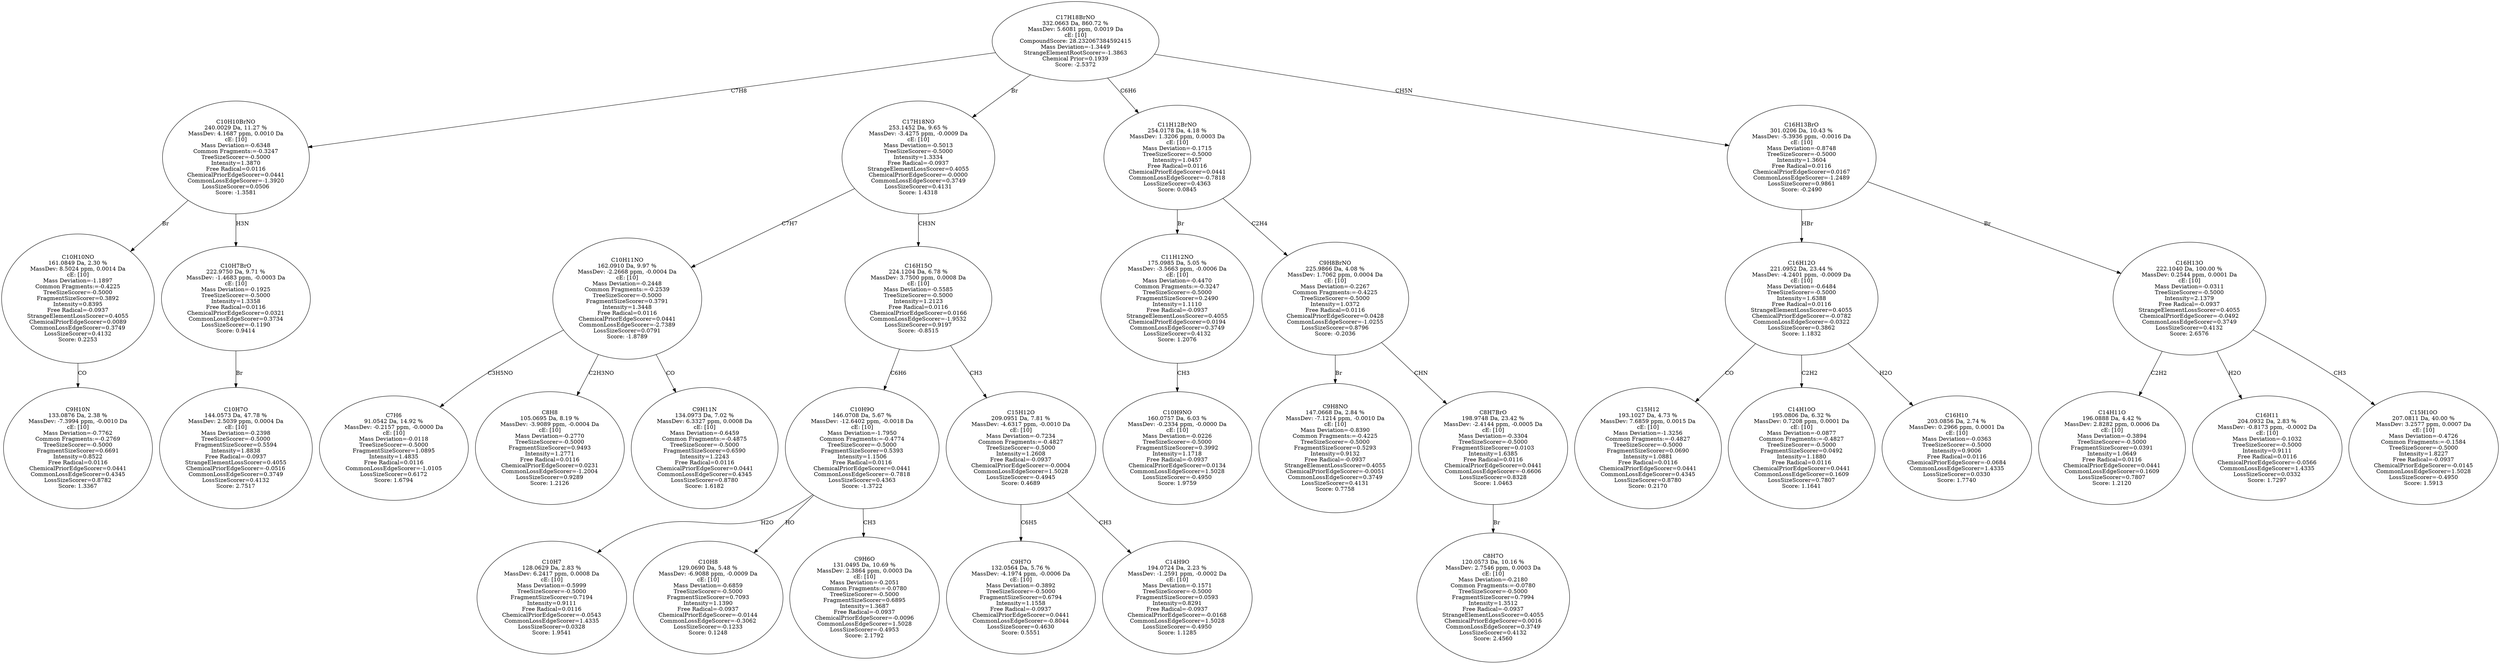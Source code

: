 strict digraph {
v1 [label="C9H10N\n133.0876 Da, 2.38 %\nMassDev: -7.3994 ppm, -0.0010 Da\ncE: [10]\nMass Deviation=-0.7762\nCommon Fragments:=-0.2769\nTreeSizeScorer=-0.5000\nFragmentSizeScorer=0.6691\nIntensity=0.8522\nFree Radical=0.0116\nChemicalPriorEdgeScorer=0.0441\nCommonLossEdgeScorer=0.4345\nLossSizeScorer=0.8782\nScore: 1.3367"];
v2 [label="C10H10NO\n161.0849 Da, 2.30 %\nMassDev: 8.5024 ppm, 0.0014 Da\ncE: [10]\nMass Deviation=-1.1897\nCommon Fragments:=-0.4225\nTreeSizeScorer=-0.5000\nFragmentSizeScorer=0.3892\nIntensity=0.8395\nFree Radical=-0.0937\nStrangeElementLossScorer=0.4055\nChemicalPriorEdgeScorer=0.0089\nCommonLossEdgeScorer=0.3749\nLossSizeScorer=0.4132\nScore: 0.2253"];
v3 [label="C10H7O\n144.0573 Da, 47.78 %\nMassDev: 2.5039 ppm, 0.0004 Da\ncE: [10]\nMass Deviation=-0.2398\nTreeSizeScorer=-0.5000\nFragmentSizeScorer=0.5594\nIntensity=1.8838\nFree Radical=-0.0937\nStrangeElementLossScorer=0.4055\nChemicalPriorEdgeScorer=-0.0516\nCommonLossEdgeScorer=0.3749\nLossSizeScorer=0.4132\nScore: 2.7517"];
v4 [label="C10H7BrO\n222.9750 Da, 9.71 %\nMassDev: -1.4683 ppm, -0.0003 Da\ncE: [10]\nMass Deviation=-0.1925\nTreeSizeScorer=-0.5000\nIntensity=1.3358\nFree Radical=0.0116\nChemicalPriorEdgeScorer=0.0321\nCommonLossEdgeScorer=0.3734\nLossSizeScorer=-0.1190\nScore: 0.9414"];
v5 [label="C10H10BrNO\n240.0029 Da, 11.27 %\nMassDev: 4.1687 ppm, 0.0010 Da\ncE: [10]\nMass Deviation=-0.6348\nCommon Fragments:=-0.3247\nTreeSizeScorer=-0.5000\nIntensity=1.3870\nFree Radical=0.0116\nChemicalPriorEdgeScorer=0.0441\nCommonLossEdgeScorer=-1.3920\nLossSizeScorer=0.0506\nScore: -1.3581"];
v6 [label="C7H6\n91.0542 Da, 14.92 %\nMassDev: -0.2157 ppm, -0.0000 Da\ncE: [10]\nMass Deviation=-0.0118\nTreeSizeScorer=-0.5000\nFragmentSizeScorer=1.0895\nIntensity=1.4835\nFree Radical=0.0116\nCommonLossEdgeScorer=-1.0105\nLossSizeScorer=0.6172\nScore: 1.6794"];
v7 [label="C8H8\n105.0695 Da, 8.19 %\nMassDev: -3.9089 ppm, -0.0004 Da\ncE: [10]\nMass Deviation=-0.2770\nTreeSizeScorer=-0.5000\nFragmentSizeScorer=0.9493\nIntensity=1.2771\nFree Radical=0.0116\nChemicalPriorEdgeScorer=0.0231\nCommonLossEdgeScorer=-1.2004\nLossSizeScorer=0.9289\nScore: 1.2126"];
v8 [label="C9H11N\n134.0973 Da, 7.02 %\nMassDev: 6.3327 ppm, 0.0008 Da\ncE: [10]\nMass Deviation=-0.6459\nCommon Fragments:=-0.4875\nTreeSizeScorer=-0.5000\nFragmentSizeScorer=0.6590\nIntensity=1.2243\nFree Radical=0.0116\nChemicalPriorEdgeScorer=0.0441\nCommonLossEdgeScorer=0.4345\nLossSizeScorer=0.8780\nScore: 1.6182"];
v9 [label="C10H11NO\n162.0910 Da, 9.97 %\nMassDev: -2.2668 ppm, -0.0004 Da\ncE: [10]\nMass Deviation=-0.2448\nCommon Fragments:=-0.2539\nTreeSizeScorer=-0.5000\nFragmentSizeScorer=0.3791\nIntensity=1.3448\nFree Radical=0.0116\nChemicalPriorEdgeScorer=0.0441\nCommonLossEdgeScorer=-2.7389\nLossSizeScorer=0.0791\nScore: -1.8789"];
v10 [label="C10H7\n128.0629 Da, 2.83 %\nMassDev: 6.2417 ppm, 0.0008 Da\ncE: [10]\nMass Deviation=-0.5999\nTreeSizeScorer=-0.5000\nFragmentSizeScorer=0.7194\nIntensity=0.9111\nFree Radical=0.0116\nChemicalPriorEdgeScorer=-0.0543\nCommonLossEdgeScorer=1.4335\nLossSizeScorer=0.0328\nScore: 1.9541"];
v11 [label="C10H8\n129.0690 Da, 5.48 %\nMassDev: -6.9088 ppm, -0.0009 Da\ncE: [10]\nMass Deviation=-0.6859\nTreeSizeScorer=-0.5000\nFragmentSizeScorer=0.7093\nIntensity=1.1390\nFree Radical=-0.0937\nChemicalPriorEdgeScorer=-0.0144\nCommonLossEdgeScorer=-0.3062\nLossSizeScorer=-0.1233\nScore: 0.1248"];
v12 [label="C9H6O\n131.0495 Da, 10.69 %\nMassDev: 2.3864 ppm, 0.0003 Da\ncE: [10]\nMass Deviation=-0.2051\nCommon Fragments:=-0.0780\nTreeSizeScorer=-0.5000\nFragmentSizeScorer=0.6895\nIntensity=1.3687\nFree Radical=-0.0937\nChemicalPriorEdgeScorer=-0.0096\nCommonLossEdgeScorer=1.5028\nLossSizeScorer=-0.4953\nScore: 2.1792"];
v13 [label="C10H9O\n146.0708 Da, 5.67 %\nMassDev: -12.6402 ppm, -0.0018 Da\ncE: [10]\nMass Deviation=-1.7950\nCommon Fragments:=-0.4774\nTreeSizeScorer=-0.5000\nFragmentSizeScorer=0.5393\nIntensity=1.1506\nFree Radical=0.0116\nChemicalPriorEdgeScorer=0.0441\nCommonLossEdgeScorer=-0.7818\nLossSizeScorer=0.4363\nScore: -1.3722"];
v14 [label="C9H7O\n132.0564 Da, 5.76 %\nMassDev: -4.1974 ppm, -0.0006 Da\ncE: [10]\nMass Deviation=-0.3892\nTreeSizeScorer=-0.5000\nFragmentSizeScorer=0.6794\nIntensity=1.1558\nFree Radical=-0.0937\nChemicalPriorEdgeScorer=0.0441\nCommonLossEdgeScorer=-0.8044\nLossSizeScorer=0.4630\nScore: 0.5551"];
v15 [label="C14H9O\n194.0724 Da, 2.23 %\nMassDev: -1.2591 ppm, -0.0002 Da\ncE: [10]\nMass Deviation=-0.1571\nTreeSizeScorer=-0.5000\nFragmentSizeScorer=0.0593\nIntensity=0.8291\nFree Radical=-0.0937\nChemicalPriorEdgeScorer=-0.0168\nCommonLossEdgeScorer=1.5028\nLossSizeScorer=-0.4950\nScore: 1.1285"];
v16 [label="C15H12O\n209.0951 Da, 7.81 %\nMassDev: -4.6317 ppm, -0.0010 Da\ncE: [10]\nMass Deviation=-0.7234\nCommon Fragments:=-0.4827\nTreeSizeScorer=-0.5000\nIntensity=1.2608\nFree Radical=-0.0937\nChemicalPriorEdgeScorer=-0.0004\nCommonLossEdgeScorer=1.5028\nLossSizeScorer=-0.4945\nScore: 0.4689"];
v17 [label="C16H15O\n224.1204 Da, 6.78 %\nMassDev: 3.7500 ppm, 0.0008 Da\ncE: [10]\nMass Deviation=-0.5585\nTreeSizeScorer=-0.5000\nIntensity=1.2123\nFree Radical=0.0116\nChemicalPriorEdgeScorer=0.0166\nCommonLossEdgeScorer=-1.9532\nLossSizeScorer=0.9197\nScore: -0.8515"];
v18 [label="C17H18NO\n253.1452 Da, 9.65 %\nMassDev: -3.4275 ppm, -0.0009 Da\ncE: [10]\nMass Deviation=-0.5013\nTreeSizeScorer=-0.5000\nIntensity=1.3334\nFree Radical=-0.0937\nStrangeElementLossScorer=0.4055\nChemicalPriorEdgeScorer=-0.0000\nCommonLossEdgeScorer=0.3749\nLossSizeScorer=0.4131\nScore: 1.4318"];
v19 [label="C10H9NO\n160.0757 Da, 6.03 %\nMassDev: -0.2334 ppm, -0.0000 Da\ncE: [10]\nMass Deviation=-0.0226\nTreeSizeScorer=-0.5000\nFragmentSizeScorer=0.3992\nIntensity=1.1718\nFree Radical=-0.0937\nChemicalPriorEdgeScorer=0.0134\nCommonLossEdgeScorer=1.5028\nLossSizeScorer=-0.4950\nScore: 1.9759"];
v20 [label="C11H12NO\n175.0985 Da, 5.05 %\nMassDev: -3.5663 ppm, -0.0006 Da\ncE: [10]\nMass Deviation=-0.4470\nCommon Fragments:=-0.3247\nTreeSizeScorer=-0.5000\nFragmentSizeScorer=0.2490\nIntensity=1.1110\nFree Radical=-0.0937\nStrangeElementLossScorer=0.4055\nChemicalPriorEdgeScorer=0.0194\nCommonLossEdgeScorer=0.3749\nLossSizeScorer=0.4132\nScore: 1.2076"];
v21 [label="C9H8NO\n147.0668 Da, 2.84 %\nMassDev: -7.1214 ppm, -0.0010 Da\ncE: [10]\nMass Deviation=-0.8390\nCommon Fragments:=-0.4225\nTreeSizeScorer=-0.5000\nFragmentSizeScorer=0.5293\nIntensity=0.9132\nFree Radical=-0.0937\nStrangeElementLossScorer=0.4055\nChemicalPriorEdgeScorer=-0.0051\nCommonLossEdgeScorer=0.3749\nLossSizeScorer=0.4131\nScore: 0.7758"];
v22 [label="C8H7O\n120.0573 Da, 10.16 %\nMassDev: 2.7546 ppm, 0.0003 Da\ncE: [10]\nMass Deviation=-0.2180\nCommon Fragments:=-0.0780\nTreeSizeScorer=-0.5000\nFragmentSizeScorer=0.7994\nIntensity=1.3512\nFree Radical=-0.0937\nStrangeElementLossScorer=0.4055\nChemicalPriorEdgeScorer=0.0016\nCommonLossEdgeScorer=0.3749\nLossSizeScorer=0.4132\nScore: 2.4560"];
v23 [label="C8H7BrO\n198.9748 Da, 23.42 %\nMassDev: -2.4144 ppm, -0.0005 Da\ncE: [10]\nMass Deviation=-0.3304\nTreeSizeScorer=-0.5000\nFragmentSizeScorer=0.0103\nIntensity=1.6385\nFree Radical=0.0116\nChemicalPriorEdgeScorer=0.0441\nCommonLossEdgeScorer=-0.6606\nLossSizeScorer=0.8328\nScore: 1.0463"];
v24 [label="C9H8BrNO\n225.9866 Da, 4.08 %\nMassDev: 1.7062 ppm, 0.0004 Da\ncE: [10]\nMass Deviation=-0.2267\nCommon Fragments:=-0.4225\nTreeSizeScorer=-0.5000\nIntensity=1.0372\nFree Radical=0.0116\nChemicalPriorEdgeScorer=0.0428\nCommonLossEdgeScorer=-1.0255\nLossSizeScorer=0.8796\nScore: -0.2036"];
v25 [label="C11H12BrNO\n254.0178 Da, 4.18 %\nMassDev: 1.3206 ppm, 0.0003 Da\ncE: [10]\nMass Deviation=-0.1715\nTreeSizeScorer=-0.5000\nIntensity=1.0457\nFree Radical=0.0116\nChemicalPriorEdgeScorer=0.0441\nCommonLossEdgeScorer=-0.7818\nLossSizeScorer=0.4363\nScore: 0.0845"];
v26 [label="C15H12\n193.1027 Da, 4.73 %\nMassDev: 7.6859 ppm, 0.0015 Da\ncE: [10]\nMass Deviation=-1.3256\nCommon Fragments:=-0.4827\nTreeSizeScorer=-0.5000\nFragmentSizeScorer=0.0690\nIntensity=1.0881\nFree Radical=0.0116\nChemicalPriorEdgeScorer=0.0441\nCommonLossEdgeScorer=0.4345\nLossSizeScorer=0.8780\nScore: 0.2170"];
v27 [label="C14H10O\n195.0806 Da, 6.32 %\nMassDev: 0.7208 ppm, 0.0001 Da\ncE: [10]\nMass Deviation=-0.0877\nCommon Fragments:=-0.4827\nTreeSizeScorer=-0.5000\nFragmentSizeScorer=0.0492\nIntensity=1.1880\nFree Radical=0.0116\nChemicalPriorEdgeScorer=0.0441\nCommonLossEdgeScorer=0.1609\nLossSizeScorer=0.7807\nScore: 1.1641"];
v28 [label="C16H10\n203.0856 Da, 2.74 %\nMassDev: 0.2966 ppm, 0.0001 Da\ncE: [10]\nMass Deviation=-0.0363\nTreeSizeScorer=-0.5000\nIntensity=0.9006\nFree Radical=0.0116\nChemicalPriorEdgeScorer=-0.0684\nCommonLossEdgeScorer=1.4335\nLossSizeScorer=0.0330\nScore: 1.7740"];
v29 [label="C16H12O\n221.0952 Da, 23.44 %\nMassDev: -4.2401 ppm, -0.0009 Da\ncE: [10]\nMass Deviation=-0.6484\nTreeSizeScorer=-0.5000\nIntensity=1.6388\nFree Radical=0.0116\nStrangeElementLossScorer=0.4055\nChemicalPriorEdgeScorer=-0.0782\nCommonLossEdgeScorer=-0.0322\nLossSizeScorer=0.3862\nScore: 1.1832"];
v30 [label="C14H11O\n196.0888 Da, 4.42 %\nMassDev: 2.8282 ppm, 0.0006 Da\ncE: [10]\nMass Deviation=-0.3894\nTreeSizeScorer=-0.5000\nFragmentSizeScorer=0.0391\nIntensity=1.0649\nFree Radical=0.0116\nChemicalPriorEdgeScorer=0.0441\nCommonLossEdgeScorer=0.1609\nLossSizeScorer=0.7807\nScore: 1.2120"];
v31 [label="C16H11\n204.0932 Da, 2.83 %\nMassDev: -0.8173 ppm, -0.0002 Da\ncE: [10]\nMass Deviation=-0.1032\nTreeSizeScorer=-0.5000\nIntensity=0.9111\nFree Radical=0.0116\nChemicalPriorEdgeScorer=-0.0566\nCommonLossEdgeScorer=1.4335\nLossSizeScorer=0.0332\nScore: 1.7297"];
v32 [label="C15H10O\n207.0811 Da, 40.00 %\nMassDev: 3.2577 ppm, 0.0007 Da\ncE: [10]\nMass Deviation=-0.4726\nCommon Fragments:=-0.1584\nTreeSizeScorer=-0.5000\nIntensity=1.8227\nFree Radical=-0.0937\nChemicalPriorEdgeScorer=-0.0145\nCommonLossEdgeScorer=1.5028\nLossSizeScorer=-0.4950\nScore: 1.5913"];
v33 [label="C16H13O\n222.1040 Da, 100.00 %\nMassDev: 0.2544 ppm, 0.0001 Da\ncE: [10]\nMass Deviation=-0.0311\nTreeSizeScorer=-0.5000\nIntensity=2.1379\nFree Radical=-0.0937\nStrangeElementLossScorer=0.4055\nChemicalPriorEdgeScorer=-0.0492\nCommonLossEdgeScorer=0.3749\nLossSizeScorer=0.4132\nScore: 2.6576"];
v34 [label="C16H13BrO\n301.0206 Da, 10.43 %\nMassDev: -5.3936 ppm, -0.0016 Da\ncE: [10]\nMass Deviation=-0.8748\nTreeSizeScorer=-0.5000\nIntensity=1.3604\nFree Radical=0.0116\nChemicalPriorEdgeScorer=0.0167\nCommonLossEdgeScorer=-1.2489\nLossSizeScorer=0.9861\nScore: -0.2490"];
v35 [label="C17H18BrNO\n332.0663 Da, 860.72 %\nMassDev: 5.6081 ppm, 0.0019 Da\ncE: [10]\nCompoundScore: 28.232067384592415\nMass Deviation=-1.3449\nStrangeElementRootScorer=-1.3863\nChemical Prior=0.1939\nScore: -2.5372"];
v2 -> v1 [label="CO"];
v5 -> v2 [label="Br"];
v4 -> v3 [label="Br"];
v5 -> v4 [label="H3N"];
v35 -> v5 [label="C7H8"];
v9 -> v6 [label="C3H5NO"];
v9 -> v7 [label="C2H3NO"];
v9 -> v8 [label="CO"];
v18 -> v9 [label="C7H7"];
v13 -> v10 [label="H2O"];
v13 -> v11 [label="HO"];
v13 -> v12 [label="CH3"];
v17 -> v13 [label="C6H6"];
v16 -> v14 [label="C6H5"];
v16 -> v15 [label="CH3"];
v17 -> v16 [label="CH3"];
v18 -> v17 [label="CH3N"];
v35 -> v18 [label="Br"];
v20 -> v19 [label="CH3"];
v25 -> v20 [label="Br"];
v24 -> v21 [label="Br"];
v23 -> v22 [label="Br"];
v24 -> v23 [label="CHN"];
v25 -> v24 [label="C2H4"];
v35 -> v25 [label="C6H6"];
v29 -> v26 [label="CO"];
v29 -> v27 [label="C2H2"];
v29 -> v28 [label="H2O"];
v34 -> v29 [label="HBr"];
v33 -> v30 [label="C2H2"];
v33 -> v31 [label="H2O"];
v33 -> v32 [label="CH3"];
v34 -> v33 [label="Br"];
v35 -> v34 [label="CH5N"];
}